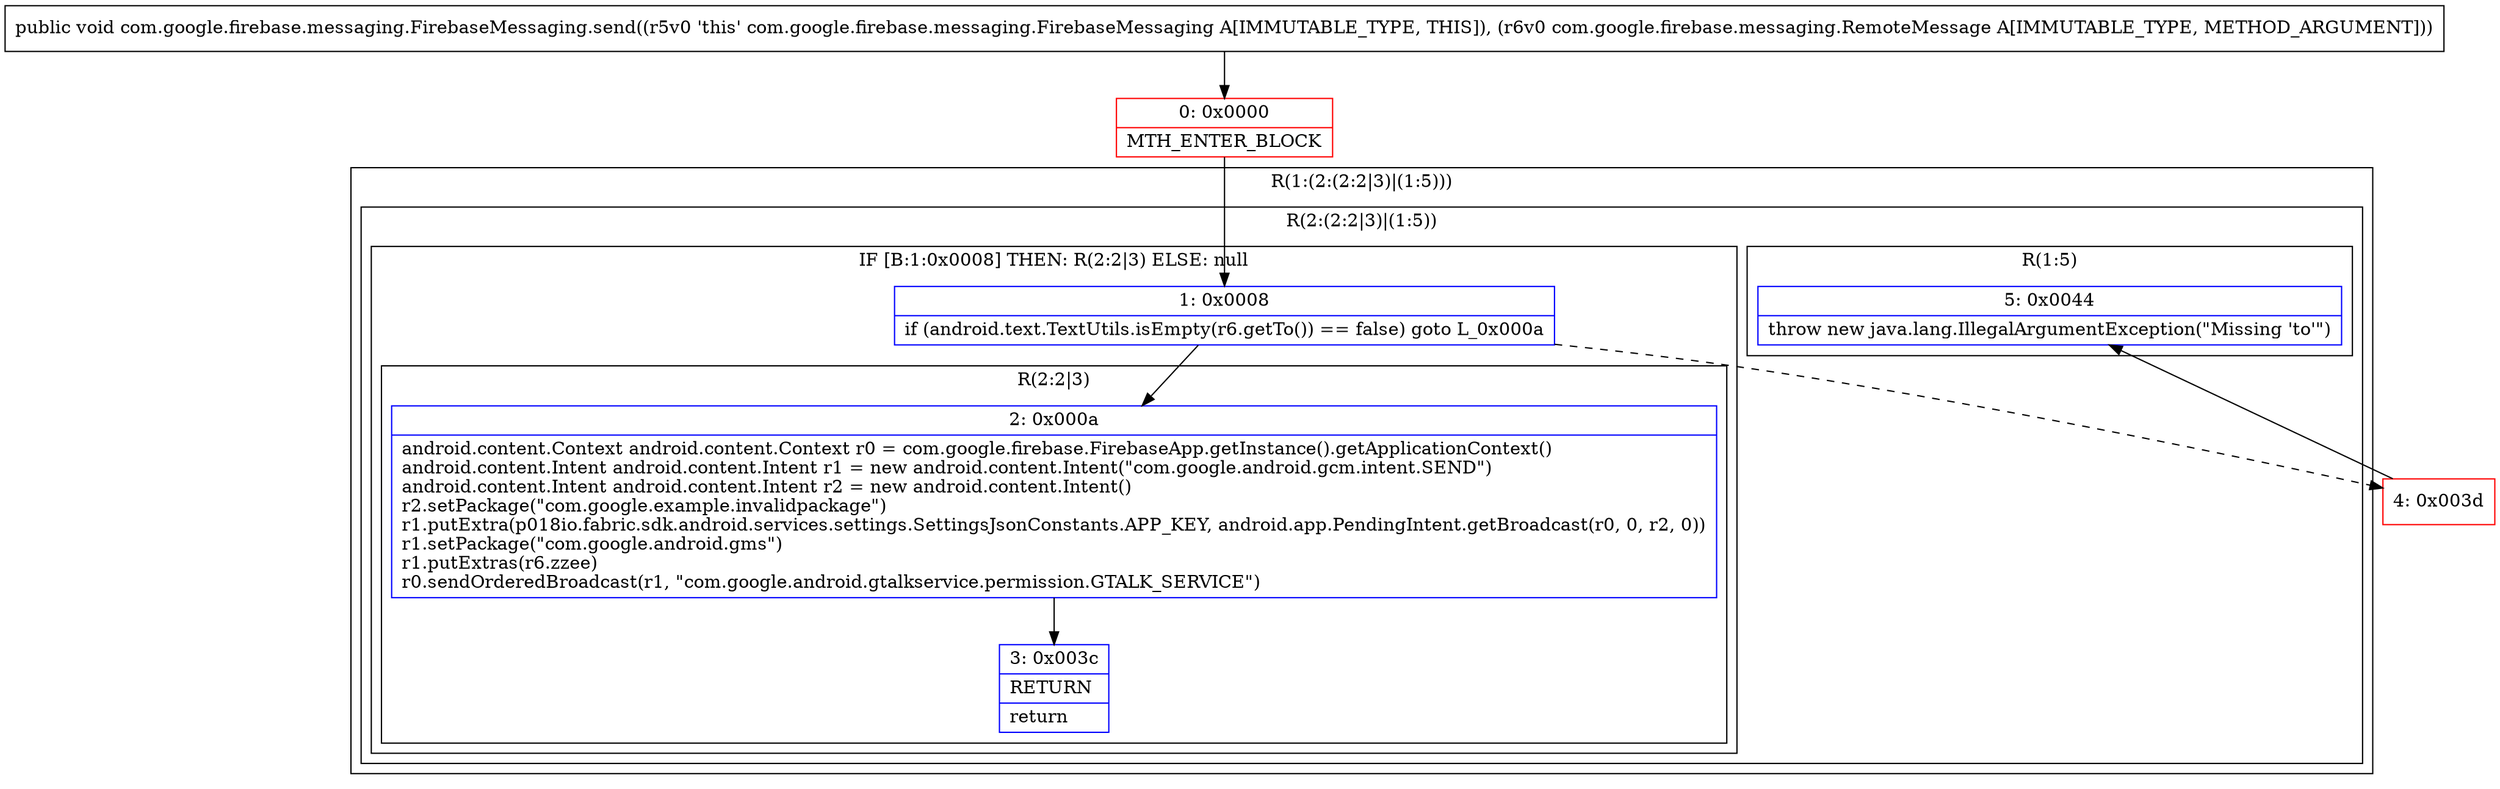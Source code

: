digraph "CFG forcom.google.firebase.messaging.FirebaseMessaging.send(Lcom\/google\/firebase\/messaging\/RemoteMessage;)V" {
subgraph cluster_Region_1367036857 {
label = "R(1:(2:(2:2|3)|(1:5)))";
node [shape=record,color=blue];
subgraph cluster_Region_109258117 {
label = "R(2:(2:2|3)|(1:5))";
node [shape=record,color=blue];
subgraph cluster_IfRegion_1711156474 {
label = "IF [B:1:0x0008] THEN: R(2:2|3) ELSE: null";
node [shape=record,color=blue];
Node_1 [shape=record,label="{1\:\ 0x0008|if (android.text.TextUtils.isEmpty(r6.getTo()) == false) goto L_0x000a\l}"];
subgraph cluster_Region_1848747236 {
label = "R(2:2|3)";
node [shape=record,color=blue];
Node_2 [shape=record,label="{2\:\ 0x000a|android.content.Context android.content.Context r0 = com.google.firebase.FirebaseApp.getInstance().getApplicationContext()\landroid.content.Intent android.content.Intent r1 = new android.content.Intent(\"com.google.android.gcm.intent.SEND\")\landroid.content.Intent android.content.Intent r2 = new android.content.Intent()\lr2.setPackage(\"com.google.example.invalidpackage\")\lr1.putExtra(p018io.fabric.sdk.android.services.settings.SettingsJsonConstants.APP_KEY, android.app.PendingIntent.getBroadcast(r0, 0, r2, 0))\lr1.setPackage(\"com.google.android.gms\")\lr1.putExtras(r6.zzee)\lr0.sendOrderedBroadcast(r1, \"com.google.android.gtalkservice.permission.GTALK_SERVICE\")\l}"];
Node_3 [shape=record,label="{3\:\ 0x003c|RETURN\l|return\l}"];
}
}
subgraph cluster_Region_1044440030 {
label = "R(1:5)";
node [shape=record,color=blue];
Node_5 [shape=record,label="{5\:\ 0x0044|throw new java.lang.IllegalArgumentException(\"Missing 'to'\")\l}"];
}
}
}
Node_0 [shape=record,color=red,label="{0\:\ 0x0000|MTH_ENTER_BLOCK\l}"];
Node_4 [shape=record,color=red,label="{4\:\ 0x003d}"];
MethodNode[shape=record,label="{public void com.google.firebase.messaging.FirebaseMessaging.send((r5v0 'this' com.google.firebase.messaging.FirebaseMessaging A[IMMUTABLE_TYPE, THIS]), (r6v0 com.google.firebase.messaging.RemoteMessage A[IMMUTABLE_TYPE, METHOD_ARGUMENT])) }"];
MethodNode -> Node_0;
Node_1 -> Node_2;
Node_1 -> Node_4[style=dashed];
Node_2 -> Node_3;
Node_0 -> Node_1;
Node_4 -> Node_5;
}

